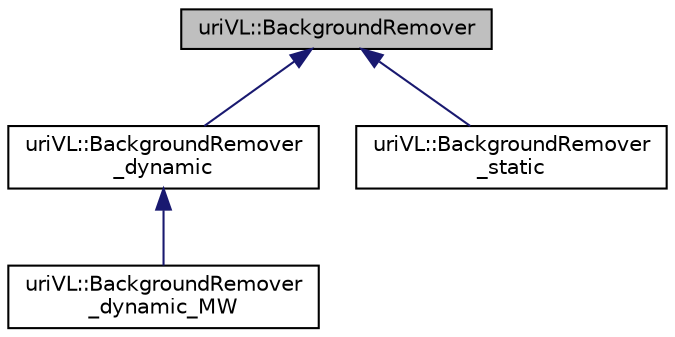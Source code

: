digraph "uriVL::BackgroundRemover"
{
  edge [fontname="Helvetica",fontsize="10",labelfontname="Helvetica",labelfontsize="10"];
  node [fontname="Helvetica",fontsize="10",shape=record];
  Node1 [label="uriVL::BackgroundRemover",height=0.2,width=0.4,color="black", fillcolor="grey75", style="filled", fontcolor="black"];
  Node1 -> Node2 [dir="back",color="midnightblue",fontsize="10",style="solid",fontname="Helvetica"];
  Node2 [label="uriVL::BackgroundRemover\l_dynamic",height=0.2,width=0.4,color="black", fillcolor="white", style="filled",URL="$classuriVL_1_1BackgroundRemover__dynamic.html",tooltip="This class cannot be instantiated Inherited from: BackgroundRemover_dynamic Deal with changing backgr..."];
  Node2 -> Node3 [dir="back",color="midnightblue",fontsize="10",style="solid",fontname="Helvetica"];
  Node3 [label="uriVL::BackgroundRemover\l_dynamic_MW",height=0.2,width=0.4,color="black", fillcolor="white", style="filled",URL="$classuriVL_1_1BackgroundRemover__dynamic__MW.html",tooltip="Inherited from: BackgroundRemover_dynamic Deal with changing background using a certain linear model..."];
  Node1 -> Node4 [dir="back",color="midnightblue",fontsize="10",style="solid",fontname="Helvetica"];
  Node4 [label="uriVL::BackgroundRemover\l_static",height=0.2,width=0.4,color="black", fillcolor="white", style="filled",URL="$classuriVL_1_1BackgroundRemover__static.html",tooltip="Image operator that computes differences between images. "];
}
